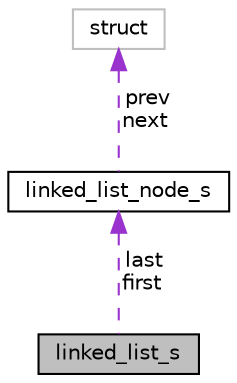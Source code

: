 digraph "linked_list_s"
{
  edge [fontname="Helvetica",fontsize="10",labelfontname="Helvetica",labelfontsize="10"];
  node [fontname="Helvetica",fontsize="10",shape=record];
  Node1 [label="linked_list_s",height=0.2,width=0.4,color="black", fillcolor="grey75", style="filled" fontcolor="black"];
  Node2 -> Node1 [dir="back",color="darkorchid3",fontsize="10",style="dashed",label=" last\nfirst" ,fontname="Helvetica"];
  Node2 [label="linked_list_node_s",height=0.2,width=0.4,color="black", fillcolor="white", style="filled",URL="$structlinked__list__node__s.html"];
  Node3 -> Node2 [dir="back",color="darkorchid3",fontsize="10",style="dashed",label=" prev\nnext" ,fontname="Helvetica"];
  Node3 [label="struct",height=0.2,width=0.4,color="grey75", fillcolor="white", style="filled"];
}
